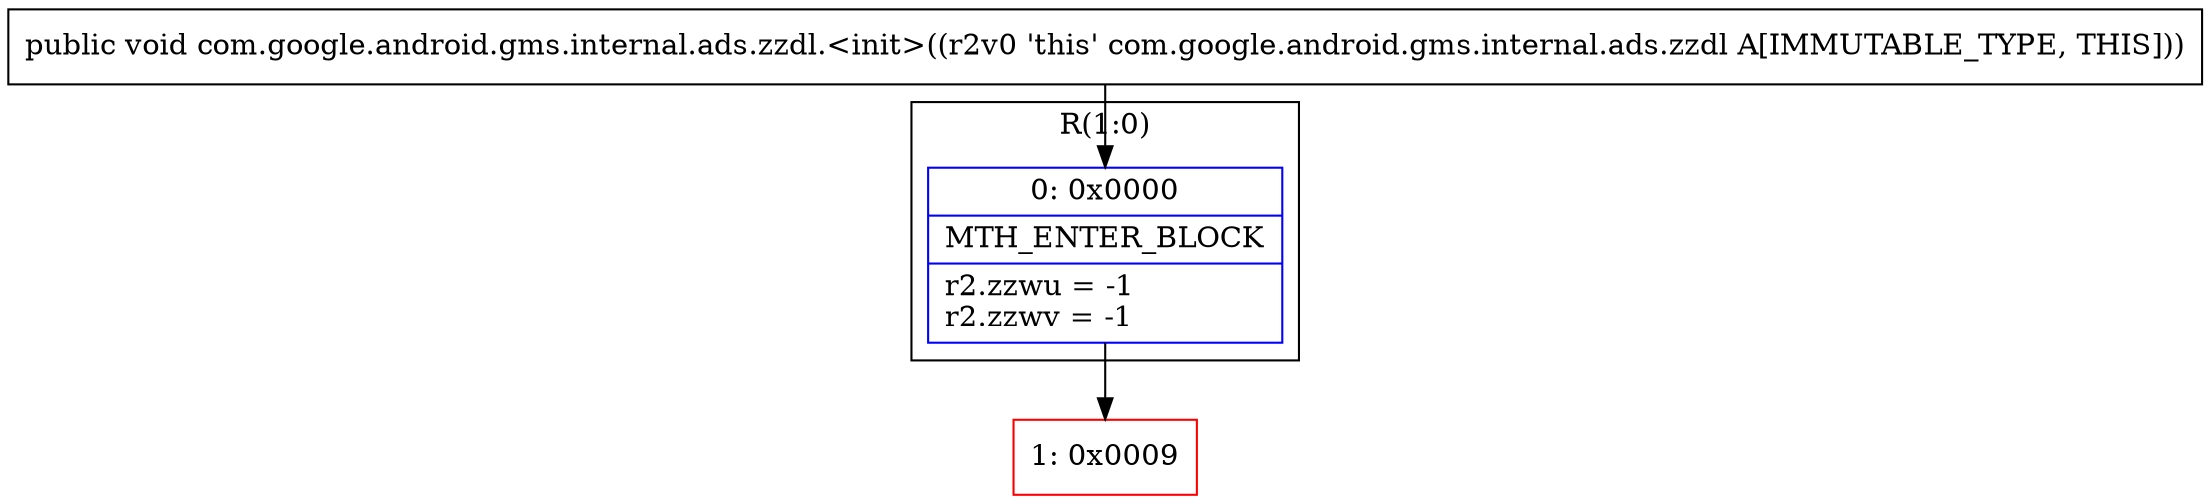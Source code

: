 digraph "CFG forcom.google.android.gms.internal.ads.zzdl.\<init\>()V" {
subgraph cluster_Region_1302342986 {
label = "R(1:0)";
node [shape=record,color=blue];
Node_0 [shape=record,label="{0\:\ 0x0000|MTH_ENTER_BLOCK\l|r2.zzwu = \-1\lr2.zzwv = \-1\l}"];
}
Node_1 [shape=record,color=red,label="{1\:\ 0x0009}"];
MethodNode[shape=record,label="{public void com.google.android.gms.internal.ads.zzdl.\<init\>((r2v0 'this' com.google.android.gms.internal.ads.zzdl A[IMMUTABLE_TYPE, THIS])) }"];
MethodNode -> Node_0;
Node_0 -> Node_1;
}

